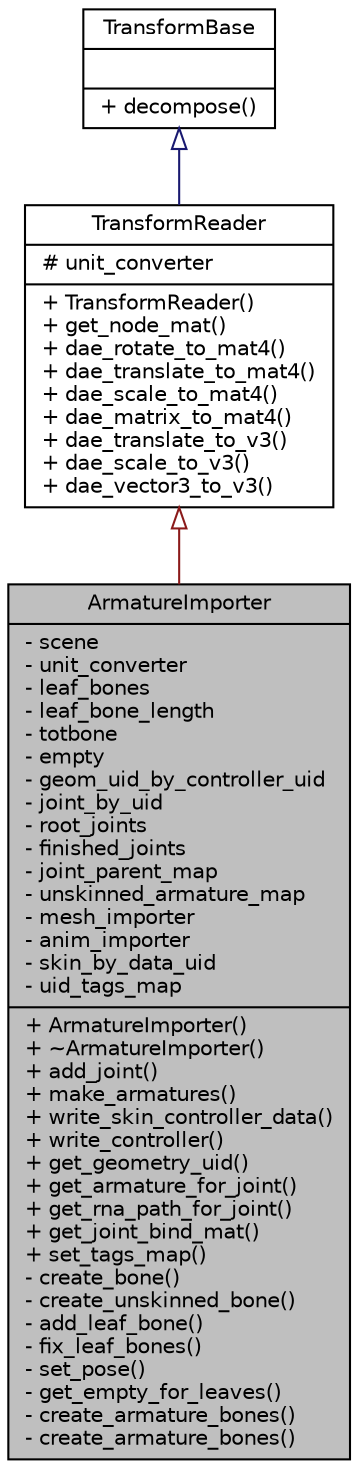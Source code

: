 digraph G
{
  edge [fontname="Helvetica",fontsize="10",labelfontname="Helvetica",labelfontsize="10"];
  node [fontname="Helvetica",fontsize="10",shape=record];
  Node1 [label="{ArmatureImporter\n|- scene\l- unit_converter\l- leaf_bones\l- leaf_bone_length\l- totbone\l- empty\l- geom_uid_by_controller_uid\l- joint_by_uid\l- root_joints\l- finished_joints\l- joint_parent_map\l- unskinned_armature_map\l- mesh_importer\l- anim_importer\l- skin_by_data_uid\l- uid_tags_map\l|+ ArmatureImporter()\l+ ~ArmatureImporter()\l+ add_joint()\l+ make_armatures()\l+ write_skin_controller_data()\l+ write_controller()\l+ get_geometry_uid()\l+ get_armature_for_joint()\l+ get_rna_path_for_joint()\l+ get_joint_bind_mat()\l+ set_tags_map()\l- create_bone()\l- create_unskinned_bone()\l- add_leaf_bone()\l- fix_leaf_bones()\l- set_pose()\l- get_empty_for_leaves()\l- create_armature_bones()\l- create_armature_bones()\l}",height=0.2,width=0.4,color="black", fillcolor="grey75", style="filled" fontcolor="black"];
  Node2 -> Node1 [dir=back,color="firebrick4",fontsize="10",style="solid",arrowtail="empty",fontname="Helvetica"];
  Node2 [label="{TransformReader\n|# unit_converter\l|+ TransformReader()\l+ get_node_mat()\l+ dae_rotate_to_mat4()\l+ dae_translate_to_mat4()\l+ dae_scale_to_mat4()\l+ dae_matrix_to_mat4()\l+ dae_translate_to_v3()\l+ dae_scale_to_v3()\l+ dae_vector3_to_v3()\l}",height=0.2,width=0.4,color="black", fillcolor="white", style="filled",URL="$d0/dad/classTransformReader.html"];
  Node3 -> Node2 [dir=back,color="midnightblue",fontsize="10",style="solid",arrowtail="empty",fontname="Helvetica"];
  Node3 [label="{TransformBase\n||+ decompose()\l}",height=0.2,width=0.4,color="black", fillcolor="white", style="filled",URL="$d4/d03/classTransformBase.html"];
}
